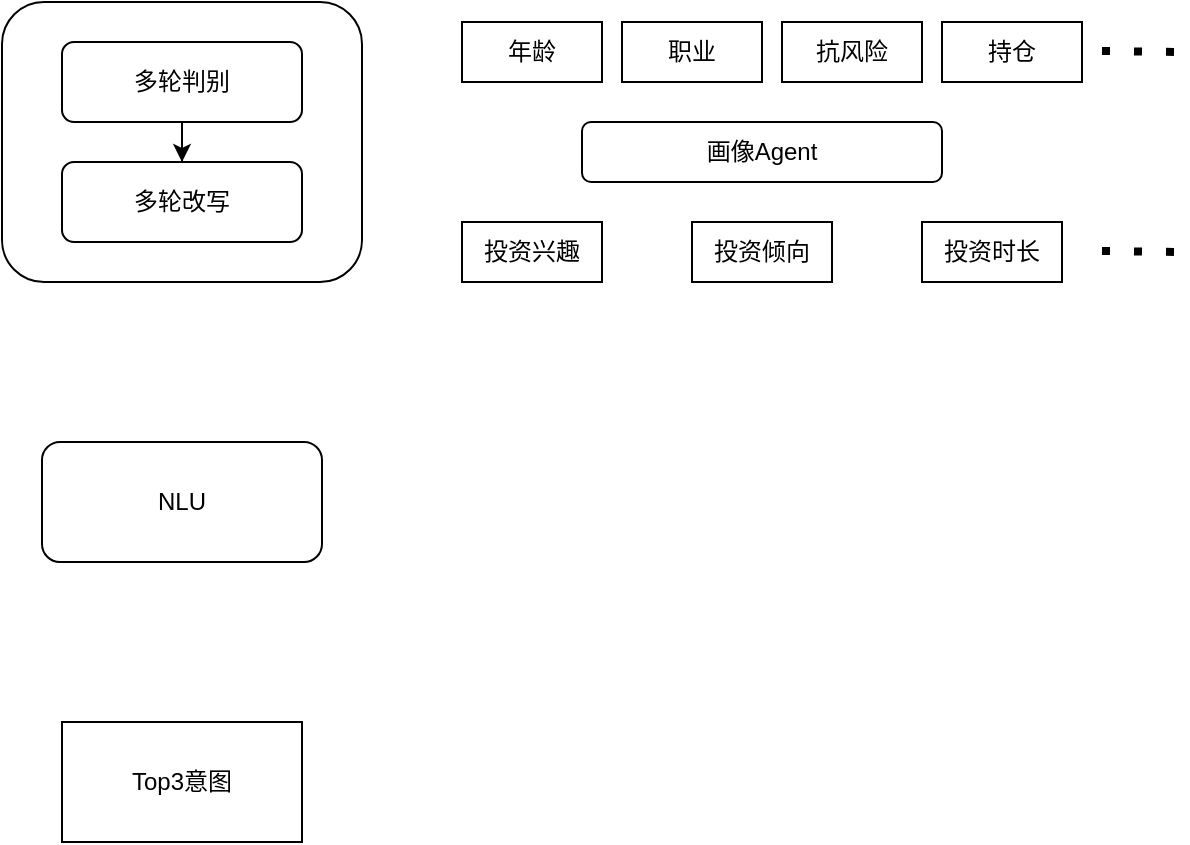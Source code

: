 <mxfile version="22.1.18" type="github">
  <diagram name="第 1 页" id="fKv1HX9e7pcvYm77Tfej">
    <mxGraphModel dx="2074" dy="1180" grid="1" gridSize="10" guides="1" tooltips="1" connect="1" arrows="1" fold="1" page="1" pageScale="1" pageWidth="1200" pageHeight="500" math="0" shadow="0">
      <root>
        <mxCell id="0" />
        <mxCell id="1" parent="0" />
        <mxCell id="_ux5LjXBHA44D0k8E-GW-1" value="" style="rounded=1;whiteSpace=wrap;html=1;" vertex="1" parent="1">
          <mxGeometry x="80" y="20" width="180" height="140" as="geometry" />
        </mxCell>
        <mxCell id="_ux5LjXBHA44D0k8E-GW-6" value="" style="edgeStyle=orthogonalEdgeStyle;rounded=0;orthogonalLoop=1;jettySize=auto;html=1;" edge="1" parent="1" source="_ux5LjXBHA44D0k8E-GW-2" target="_ux5LjXBHA44D0k8E-GW-3">
          <mxGeometry relative="1" as="geometry" />
        </mxCell>
        <mxCell id="_ux5LjXBHA44D0k8E-GW-2" value="多轮判别" style="rounded=1;whiteSpace=wrap;html=1;" vertex="1" parent="1">
          <mxGeometry x="110" y="40" width="120" height="40" as="geometry" />
        </mxCell>
        <mxCell id="_ux5LjXBHA44D0k8E-GW-3" value="多轮改写" style="rounded=1;whiteSpace=wrap;html=1;" vertex="1" parent="1">
          <mxGeometry x="110" y="100" width="120" height="40" as="geometry" />
        </mxCell>
        <mxCell id="_ux5LjXBHA44D0k8E-GW-7" value="NLU" style="rounded=1;whiteSpace=wrap;html=1;" vertex="1" parent="1">
          <mxGeometry x="100" y="240" width="140" height="60" as="geometry" />
        </mxCell>
        <mxCell id="_ux5LjXBHA44D0k8E-GW-8" value="Top3意图" style="rounded=0;whiteSpace=wrap;html=1;" vertex="1" parent="1">
          <mxGeometry x="110" y="380" width="120" height="60" as="geometry" />
        </mxCell>
        <mxCell id="_ux5LjXBHA44D0k8E-GW-9" value="年龄" style="rounded=0;whiteSpace=wrap;html=1;" vertex="1" parent="1">
          <mxGeometry x="310" y="30" width="70" height="30" as="geometry" />
        </mxCell>
        <mxCell id="_ux5LjXBHA44D0k8E-GW-10" value="职业" style="rounded=0;whiteSpace=wrap;html=1;" vertex="1" parent="1">
          <mxGeometry x="390" y="30" width="70" height="30" as="geometry" />
        </mxCell>
        <mxCell id="_ux5LjXBHA44D0k8E-GW-11" value="抗风险" style="rounded=0;whiteSpace=wrap;html=1;" vertex="1" parent="1">
          <mxGeometry x="470" y="30" width="70" height="30" as="geometry" />
        </mxCell>
        <mxCell id="_ux5LjXBHA44D0k8E-GW-12" value="持仓" style="rounded=0;whiteSpace=wrap;html=1;" vertex="1" parent="1">
          <mxGeometry x="550" y="30" width="70" height="30" as="geometry" />
        </mxCell>
        <mxCell id="_ux5LjXBHA44D0k8E-GW-13" value="" style="endArrow=none;dashed=1;html=1;dashPattern=1 3;strokeWidth=4;rounded=0;" edge="1" parent="1">
          <mxGeometry width="50" height="50" relative="1" as="geometry">
            <mxPoint x="630" y="44.5" as="sourcePoint" />
            <mxPoint x="670" y="45" as="targetPoint" />
          </mxGeometry>
        </mxCell>
        <mxCell id="_ux5LjXBHA44D0k8E-GW-14" value="画像Agent" style="rounded=1;whiteSpace=wrap;html=1;" vertex="1" parent="1">
          <mxGeometry x="370" y="80" width="180" height="30" as="geometry" />
        </mxCell>
        <mxCell id="_ux5LjXBHA44D0k8E-GW-16" value="投资兴趣" style="rounded=0;whiteSpace=wrap;html=1;" vertex="1" parent="1">
          <mxGeometry x="310" y="130" width="70" height="30" as="geometry" />
        </mxCell>
        <mxCell id="_ux5LjXBHA44D0k8E-GW-17" value="投资倾向" style="rounded=0;whiteSpace=wrap;html=1;" vertex="1" parent="1">
          <mxGeometry x="425" y="130" width="70" height="30" as="geometry" />
        </mxCell>
        <mxCell id="_ux5LjXBHA44D0k8E-GW-18" value="投资时长" style="rounded=0;whiteSpace=wrap;html=1;" vertex="1" parent="1">
          <mxGeometry x="540" y="130" width="70" height="30" as="geometry" />
        </mxCell>
        <mxCell id="_ux5LjXBHA44D0k8E-GW-19" value="" style="endArrow=none;dashed=1;html=1;dashPattern=1 3;strokeWidth=4;rounded=0;" edge="1" parent="1">
          <mxGeometry width="50" height="50" relative="1" as="geometry">
            <mxPoint x="630" y="144.5" as="sourcePoint" />
            <mxPoint x="670" y="145" as="targetPoint" />
          </mxGeometry>
        </mxCell>
      </root>
    </mxGraphModel>
  </diagram>
</mxfile>
